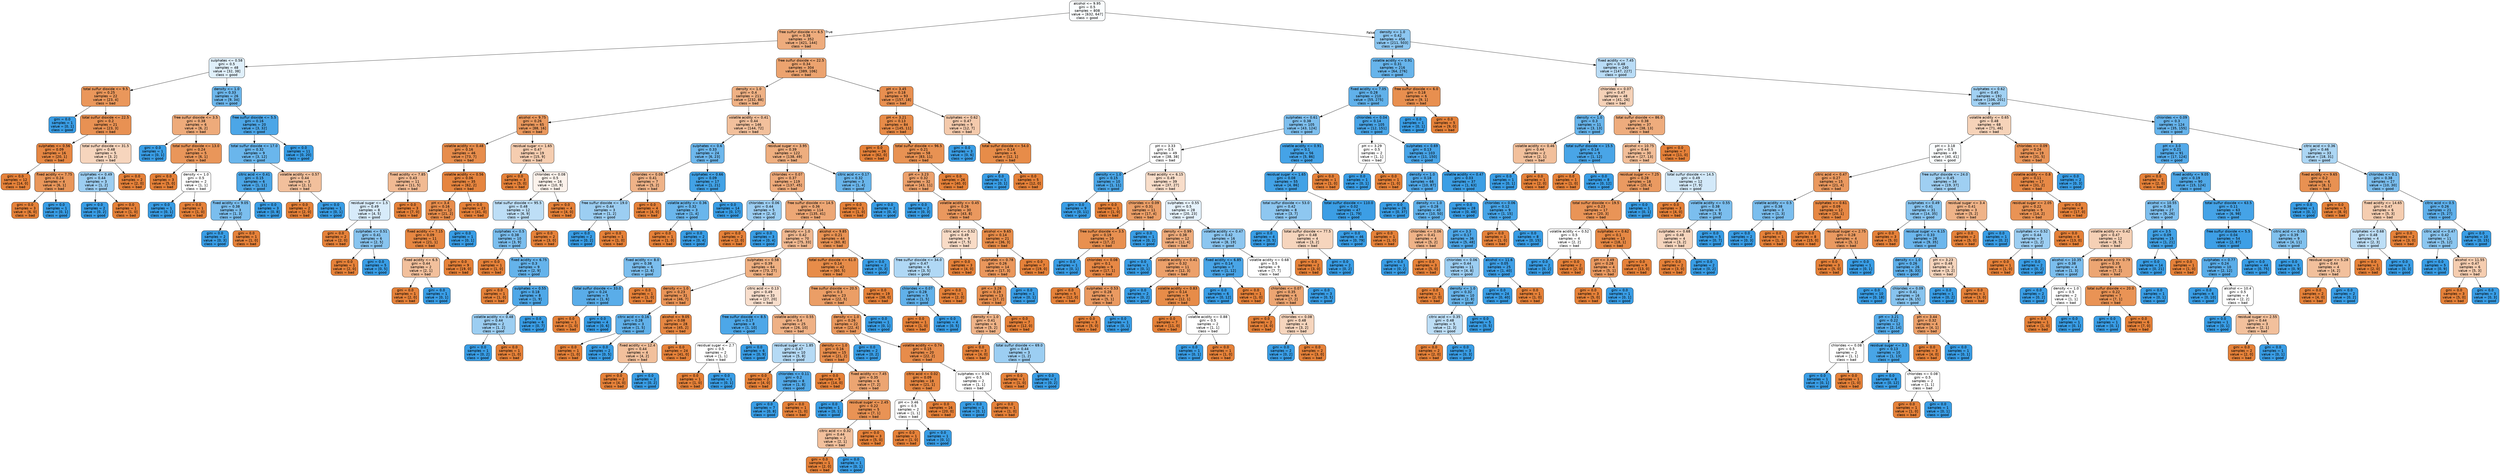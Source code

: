digraph Tree {
node [shape=box, style="filled, rounded", color="black", fontname=helvetica] ;
edge [fontname=helvetica] ;
0 [label="alcohol <= 9.95\ngini = 0.5\nsamples = 808\nvalue = [632, 647]\nclass = good", fillcolor="#fafdfe"] ;
1 [label="free sulfur dioxide <= 6.5\ngini = 0.38\nsamples = 352\nvalue = [421, 144]\nclass = bad", fillcolor="#eeac7d"] ;
0 -> 1 [labeldistance=2.5, labelangle=45, headlabel="True"] ;
2 [label="sulphates <= 0.58\ngini = 0.5\nsamples = 48\nvalue = [32, 38]\nclass = good", fillcolor="#e0f0fb"] ;
1 -> 2 ;
3 [label="total sulfur dioxide <= 9.5\ngini = 0.25\nsamples = 22\nvalue = [23, 4]\nclass = bad", fillcolor="#ea975b"] ;
2 -> 3 ;
4 [label="gini = 0.0\nsamples = 1\nvalue = [0, 1]\nclass = good", fillcolor="#399de5"] ;
3 -> 4 ;
5 [label="total sulfur dioxide <= 22.5\ngini = 0.2\nsamples = 21\nvalue = [23, 3]\nclass = bad", fillcolor="#e89153"] ;
3 -> 5 ;
6 [label="sulphates <= 0.56\ngini = 0.09\nsamples = 16\nvalue = [20, 1]\nclass = bad", fillcolor="#e68743"] ;
5 -> 6 ;
7 [label="gini = 0.0\nsamples = 12\nvalue = [14, 0]\nclass = bad", fillcolor="#e58139"] ;
6 -> 7 ;
8 [label="fixed acidity <= 7.75\ngini = 0.24\nsamples = 4\nvalue = [6, 1]\nclass = bad", fillcolor="#e9965a"] ;
6 -> 8 ;
9 [label="gini = 0.0\nsamples = 3\nvalue = [6, 0]\nclass = bad", fillcolor="#e58139"] ;
8 -> 9 ;
10 [label="gini = 0.0\nsamples = 1\nvalue = [0, 1]\nclass = good", fillcolor="#399de5"] ;
8 -> 10 ;
11 [label="total sulfur dioxide <= 31.5\ngini = 0.48\nsamples = 5\nvalue = [3, 2]\nclass = bad", fillcolor="#f6d5bd"] ;
5 -> 11 ;
12 [label="sulphates <= 0.49\ngini = 0.44\nsamples = 3\nvalue = [1, 2]\nclass = good", fillcolor="#9ccef2"] ;
11 -> 12 ;
13 [label="gini = 0.0\nsamples = 2\nvalue = [0, 2]\nclass = good", fillcolor="#399de5"] ;
12 -> 13 ;
14 [label="gini = 0.0\nsamples = 1\nvalue = [1, 0]\nclass = bad", fillcolor="#e58139"] ;
12 -> 14 ;
15 [label="gini = 0.0\nsamples = 2\nvalue = [2, 0]\nclass = bad", fillcolor="#e58139"] ;
11 -> 15 ;
16 [label="density <= 1.0\ngini = 0.33\nsamples = 26\nvalue = [9, 34]\nclass = good", fillcolor="#6db7ec"] ;
2 -> 16 ;
17 [label="free sulfur dioxide <= 3.5\ngini = 0.38\nsamples = 6\nvalue = [6, 2]\nclass = bad", fillcolor="#eeab7b"] ;
16 -> 17 ;
18 [label="gini = 0.0\nsamples = 1\nvalue = [0, 1]\nclass = good", fillcolor="#399de5"] ;
17 -> 18 ;
19 [label="total sulfur dioxide <= 13.0\ngini = 0.24\nsamples = 5\nvalue = [6, 1]\nclass = bad", fillcolor="#e9965a"] ;
17 -> 19 ;
20 [label="gini = 0.0\nsamples = 3\nvalue = [5, 0]\nclass = bad", fillcolor="#e58139"] ;
19 -> 20 ;
21 [label="density <= 1.0\ngini = 0.5\nsamples = 2\nvalue = [1, 1]\nclass = bad", fillcolor="#ffffff"] ;
19 -> 21 ;
22 [label="gini = 0.0\nsamples = 1\nvalue = [0, 1]\nclass = good", fillcolor="#399de5"] ;
21 -> 22 ;
23 [label="gini = 0.0\nsamples = 1\nvalue = [1, 0]\nclass = bad", fillcolor="#e58139"] ;
21 -> 23 ;
24 [label="free sulfur dioxide <= 5.5\ngini = 0.16\nsamples = 20\nvalue = [3, 32]\nclass = good", fillcolor="#4ca6e7"] ;
16 -> 24 ;
25 [label="total sulfur dioxide <= 17.0\ngini = 0.32\nsamples = 9\nvalue = [3, 12]\nclass = good", fillcolor="#6ab6ec"] ;
24 -> 25 ;
26 [label="citric acid <= 0.41\ngini = 0.15\nsamples = 6\nvalue = [1, 11]\nclass = good", fillcolor="#4ba6e7"] ;
25 -> 26 ;
27 [label="fixed acidity <= 9.05\ngini = 0.38\nsamples = 3\nvalue = [1, 3]\nclass = good", fillcolor="#7bbeee"] ;
26 -> 27 ;
28 [label="gini = 0.0\nsamples = 2\nvalue = [0, 3]\nclass = good", fillcolor="#399de5"] ;
27 -> 28 ;
29 [label="gini = 0.0\nsamples = 1\nvalue = [1, 0]\nclass = bad", fillcolor="#e58139"] ;
27 -> 29 ;
30 [label="gini = 0.0\nsamples = 3\nvalue = [0, 8]\nclass = good", fillcolor="#399de5"] ;
26 -> 30 ;
31 [label="volatile acidity <= 0.57\ngini = 0.44\nsamples = 3\nvalue = [2, 1]\nclass = bad", fillcolor="#f2c09c"] ;
25 -> 31 ;
32 [label="gini = 0.0\nsamples = 2\nvalue = [2, 0]\nclass = bad", fillcolor="#e58139"] ;
31 -> 32 ;
33 [label="gini = 0.0\nsamples = 1\nvalue = [0, 1]\nclass = good", fillcolor="#399de5"] ;
31 -> 33 ;
34 [label="gini = 0.0\nsamples = 11\nvalue = [0, 20]\nclass = good", fillcolor="#399de5"] ;
24 -> 34 ;
35 [label="free sulfur dioxide <= 22.5\ngini = 0.34\nsamples = 304\nvalue = [389, 106]\nclass = bad", fillcolor="#eca36f"] ;
1 -> 35 ;
36 [label="density <= 1.0\ngini = 0.4\nsamples = 211\nvalue = [232, 88]\nclass = bad", fillcolor="#efb184"] ;
35 -> 36 ;
37 [label="alcohol <= 9.75\ngini = 0.26\nsamples = 65\nvalue = [88, 16]\nclass = bad", fillcolor="#ea985d"] ;
36 -> 37 ;
38 [label="volatile acidity <= 0.48\ngini = 0.16\nsamples = 46\nvalue = [73, 7]\nclass = bad", fillcolor="#e78d4c"] ;
37 -> 38 ;
39 [label="fixed acidity <= 7.85\ngini = 0.43\nsamples = 11\nvalue = [11, 5]\nclass = bad", fillcolor="#f1ba93"] ;
38 -> 39 ;
40 [label="residual sugar <= 1.5\ngini = 0.49\nsamples = 8\nvalue = [4, 5]\nclass = good", fillcolor="#d7ebfa"] ;
39 -> 40 ;
41 [label="gini = 0.0\nsamples = 2\nvalue = [2, 0]\nclass = bad", fillcolor="#e58139"] ;
40 -> 41 ;
42 [label="sulphates <= 0.51\ngini = 0.41\nsamples = 6\nvalue = [2, 5]\nclass = good", fillcolor="#88c4ef"] ;
40 -> 42 ;
43 [label="gini = 0.0\nsamples = 1\nvalue = [2, 0]\nclass = bad", fillcolor="#e58139"] ;
42 -> 43 ;
44 [label="gini = 0.0\nsamples = 5\nvalue = [0, 5]\nclass = good", fillcolor="#399de5"] ;
42 -> 44 ;
45 [label="gini = 0.0\nsamples = 3\nvalue = [7, 0]\nclass = bad", fillcolor="#e58139"] ;
39 -> 45 ;
46 [label="volatile acidity <= 0.56\ngini = 0.06\nsamples = 35\nvalue = [62, 2]\nclass = bad", fillcolor="#e6853f"] ;
38 -> 46 ;
47 [label="pH <= 3.4\ngini = 0.16\nsamples = 12\nvalue = [21, 2]\nclass = bad", fillcolor="#e78d4c"] ;
46 -> 47 ;
48 [label="fixed acidity <= 7.15\ngini = 0.09\nsamples = 11\nvalue = [21, 1]\nclass = bad", fillcolor="#e68742"] ;
47 -> 48 ;
49 [label="fixed acidity <= 6.5\ngini = 0.44\nsamples = 2\nvalue = [2, 1]\nclass = bad", fillcolor="#f2c09c"] ;
48 -> 49 ;
50 [label="gini = 0.0\nsamples = 1\nvalue = [2, 0]\nclass = bad", fillcolor="#e58139"] ;
49 -> 50 ;
51 [label="gini = 0.0\nsamples = 1\nvalue = [0, 1]\nclass = good", fillcolor="#399de5"] ;
49 -> 51 ;
52 [label="gini = 0.0\nsamples = 9\nvalue = [19, 0]\nclass = bad", fillcolor="#e58139"] ;
48 -> 52 ;
53 [label="gini = 0.0\nsamples = 1\nvalue = [0, 1]\nclass = good", fillcolor="#399de5"] ;
47 -> 53 ;
54 [label="gini = 0.0\nsamples = 23\nvalue = [41, 0]\nclass = bad", fillcolor="#e58139"] ;
46 -> 54 ;
55 [label="residual sugar <= 1.65\ngini = 0.47\nsamples = 19\nvalue = [15, 9]\nclass = bad", fillcolor="#f5cdb0"] ;
37 -> 55 ;
56 [label="gini = 0.0\nsamples = 3\nvalue = [5, 0]\nclass = bad", fillcolor="#e58139"] ;
55 -> 56 ;
57 [label="chlorides <= 0.08\ngini = 0.5\nsamples = 16\nvalue = [10, 9]\nclass = bad", fillcolor="#fcf2eb"] ;
55 -> 57 ;
58 [label="total sulfur dioxide <= 95.5\ngini = 0.48\nsamples = 12\nvalue = [6, 9]\nclass = good", fillcolor="#bddef6"] ;
57 -> 58 ;
59 [label="sulphates <= 0.5\ngini = 0.38\nsamples = 10\nvalue = [3, 9]\nclass = good", fillcolor="#7bbeee"] ;
58 -> 59 ;
60 [label="gini = 0.0\nsamples = 1\nvalue = [1, 0]\nclass = bad", fillcolor="#e58139"] ;
59 -> 60 ;
61 [label="fixed acidity <= 6.75\ngini = 0.3\nsamples = 9\nvalue = [2, 9]\nclass = good", fillcolor="#65b3eb"] ;
59 -> 61 ;
62 [label="gini = 0.0\nsamples = 1\nvalue = [1, 0]\nclass = bad", fillcolor="#e58139"] ;
61 -> 62 ;
63 [label="sulphates <= 0.55\ngini = 0.18\nsamples = 8\nvalue = [1, 9]\nclass = good", fillcolor="#4fa8e8"] ;
61 -> 63 ;
64 [label="volatile acidity <= 0.48\ngini = 0.44\nsamples = 2\nvalue = [1, 2]\nclass = good", fillcolor="#9ccef2"] ;
63 -> 64 ;
65 [label="gini = 0.0\nsamples = 1\nvalue = [0, 2]\nclass = good", fillcolor="#399de5"] ;
64 -> 65 ;
66 [label="gini = 0.0\nsamples = 1\nvalue = [1, 0]\nclass = bad", fillcolor="#e58139"] ;
64 -> 66 ;
67 [label="gini = 0.0\nsamples = 6\nvalue = [0, 7]\nclass = good", fillcolor="#399de5"] ;
63 -> 67 ;
68 [label="gini = 0.0\nsamples = 2\nvalue = [3, 0]\nclass = bad", fillcolor="#e58139"] ;
58 -> 68 ;
69 [label="gini = 0.0\nsamples = 4\nvalue = [4, 0]\nclass = bad", fillcolor="#e58139"] ;
57 -> 69 ;
70 [label="volatile acidity <= 0.41\ngini = 0.44\nsamples = 146\nvalue = [144, 72]\nclass = bad", fillcolor="#f2c09c"] ;
36 -> 70 ;
71 [label="sulphates <= 0.6\ngini = 0.33\nsamples = 24\nvalue = [6, 23]\nclass = good", fillcolor="#6db7ec"] ;
70 -> 71 ;
72 [label="chlorides <= 0.08\ngini = 0.41\nsamples = 7\nvalue = [5, 2]\nclass = bad", fillcolor="#efb388"] ;
71 -> 72 ;
73 [label="free sulfur dioxide <= 19.0\ngini = 0.44\nsamples = 3\nvalue = [1, 2]\nclass = good", fillcolor="#9ccef2"] ;
72 -> 73 ;
74 [label="gini = 0.0\nsamples = 2\nvalue = [0, 2]\nclass = good", fillcolor="#399de5"] ;
73 -> 74 ;
75 [label="gini = 0.0\nsamples = 1\nvalue = [1, 0]\nclass = bad", fillcolor="#e58139"] ;
73 -> 75 ;
76 [label="gini = 0.0\nsamples = 4\nvalue = [4, 0]\nclass = bad", fillcolor="#e58139"] ;
72 -> 76 ;
77 [label="sulphates <= 0.66\ngini = 0.09\nsamples = 17\nvalue = [1, 21]\nclass = good", fillcolor="#42a2e6"] ;
71 -> 77 ;
78 [label="volatile acidity <= 0.36\ngini = 0.32\nsamples = 3\nvalue = [1, 4]\nclass = good", fillcolor="#6ab6ec"] ;
77 -> 78 ;
79 [label="gini = 0.0\nsamples = 1\nvalue = [1, 0]\nclass = bad", fillcolor="#e58139"] ;
78 -> 79 ;
80 [label="gini = 0.0\nsamples = 2\nvalue = [0, 4]\nclass = good", fillcolor="#399de5"] ;
78 -> 80 ;
81 [label="gini = 0.0\nsamples = 14\nvalue = [0, 17]\nclass = good", fillcolor="#399de5"] ;
77 -> 81 ;
82 [label="residual sugar <= 3.95\ngini = 0.39\nsamples = 122\nvalue = [138, 49]\nclass = bad", fillcolor="#eeae7f"] ;
70 -> 82 ;
83 [label="chlorides <= 0.07\ngini = 0.37\nsamples = 119\nvalue = [137, 45]\nclass = bad", fillcolor="#eeaa7a"] ;
82 -> 83 ;
84 [label="chlorides <= 0.06\ngini = 0.44\nsamples = 5\nvalue = [2, 4]\nclass = good", fillcolor="#9ccef2"] ;
83 -> 84 ;
85 [label="gini = 0.0\nsamples = 2\nvalue = [2, 0]\nclass = bad", fillcolor="#e58139"] ;
84 -> 85 ;
86 [label="gini = 0.0\nsamples = 3\nvalue = [0, 4]\nclass = good", fillcolor="#399de5"] ;
84 -> 86 ;
87 [label="free sulfur dioxide <= 14.5\ngini = 0.36\nsamples = 114\nvalue = [135, 41]\nclass = bad", fillcolor="#eda775"] ;
83 -> 87 ;
88 [label="density <= 1.0\ngini = 0.42\nsamples = 70\nvalue = [75, 33]\nclass = bad", fillcolor="#f0b890"] ;
87 -> 88 ;
89 [label="fixed acidity <= 8.0\ngini = 0.38\nsamples = 6\nvalue = [2, 6]\nclass = good", fillcolor="#7bbeee"] ;
88 -> 89 ;
90 [label="total sulfur dioxide <= 33.0\ngini = 0.24\nsamples = 5\nvalue = [1, 6]\nclass = good", fillcolor="#5aade9"] ;
89 -> 90 ;
91 [label="gini = 0.0\nsamples = 1\nvalue = [1, 0]\nclass = bad", fillcolor="#e58139"] ;
90 -> 91 ;
92 [label="gini = 0.0\nsamples = 4\nvalue = [0, 6]\nclass = good", fillcolor="#399de5"] ;
90 -> 92 ;
93 [label="gini = 0.0\nsamples = 1\nvalue = [1, 0]\nclass = bad", fillcolor="#e58139"] ;
89 -> 93 ;
94 [label="sulphates <= 0.58\ngini = 0.39\nsamples = 64\nvalue = [73, 27]\nclass = bad", fillcolor="#efb082"] ;
88 -> 94 ;
95 [label="density <= 1.0\ngini = 0.23\nsamples = 31\nvalue = [46, 7]\nclass = bad", fillcolor="#e99457"] ;
94 -> 95 ;
96 [label="citric acid <= 0.16\ngini = 0.28\nsamples = 3\nvalue = [1, 5]\nclass = good", fillcolor="#61b1ea"] ;
95 -> 96 ;
97 [label="gini = 0.0\nsamples = 1\nvalue = [1, 0]\nclass = bad", fillcolor="#e58139"] ;
96 -> 97 ;
98 [label="gini = 0.0\nsamples = 2\nvalue = [0, 5]\nclass = good", fillcolor="#399de5"] ;
96 -> 98 ;
99 [label="alcohol <= 9.05\ngini = 0.08\nsamples = 28\nvalue = [45, 2]\nclass = bad", fillcolor="#e68742"] ;
95 -> 99 ;
100 [label="fixed acidity <= 12.4\ngini = 0.44\nsamples = 4\nvalue = [4, 2]\nclass = bad", fillcolor="#f2c09c"] ;
99 -> 100 ;
101 [label="gini = 0.0\nsamples = 2\nvalue = [4, 0]\nclass = bad", fillcolor="#e58139"] ;
100 -> 101 ;
102 [label="gini = 0.0\nsamples = 2\nvalue = [0, 2]\nclass = good", fillcolor="#399de5"] ;
100 -> 102 ;
103 [label="gini = 0.0\nsamples = 24\nvalue = [41, 0]\nclass = bad", fillcolor="#e58139"] ;
99 -> 103 ;
104 [label="citric acid <= 0.13\ngini = 0.49\nsamples = 33\nvalue = [27, 20]\nclass = bad", fillcolor="#f8decc"] ;
94 -> 104 ;
105 [label="free sulfur dioxide <= 8.5\ngini = 0.17\nsamples = 8\nvalue = [1, 10]\nclass = good", fillcolor="#4da7e8"] ;
104 -> 105 ;
106 [label="residual sugar <= 2.7\ngini = 0.5\nsamples = 2\nvalue = [1, 1]\nclass = bad", fillcolor="#ffffff"] ;
105 -> 106 ;
107 [label="gini = 0.0\nsamples = 1\nvalue = [1, 0]\nclass = bad", fillcolor="#e58139"] ;
106 -> 107 ;
108 [label="gini = 0.0\nsamples = 1\nvalue = [0, 1]\nclass = good", fillcolor="#399de5"] ;
106 -> 108 ;
109 [label="gini = 0.0\nsamples = 6\nvalue = [0, 9]\nclass = good", fillcolor="#399de5"] ;
105 -> 109 ;
110 [label="volatile acidity <= 0.55\ngini = 0.4\nsamples = 25\nvalue = [26, 10]\nclass = bad", fillcolor="#efb185"] ;
104 -> 110 ;
111 [label="residual sugar <= 1.85\ngini = 0.47\nsamples = 10\nvalue = [5, 8]\nclass = good", fillcolor="#b5daf5"] ;
110 -> 111 ;
112 [label="gini = 0.0\nsamples = 2\nvalue = [4, 0]\nclass = bad", fillcolor="#e58139"] ;
111 -> 112 ;
113 [label="chlorides <= 0.11\ngini = 0.2\nsamples = 8\nvalue = [1, 8]\nclass = good", fillcolor="#52a9e8"] ;
111 -> 113 ;
114 [label="gini = 0.0\nsamples = 7\nvalue = [0, 8]\nclass = good", fillcolor="#399de5"] ;
113 -> 114 ;
115 [label="gini = 0.0\nsamples = 1\nvalue = [1, 0]\nclass = bad", fillcolor="#e58139"] ;
113 -> 115 ;
116 [label="density <= 1.0\ngini = 0.16\nsamples = 15\nvalue = [21, 2]\nclass = bad", fillcolor="#e78d4c"] ;
110 -> 116 ;
117 [label="gini = 0.0\nsamples = 9\nvalue = [14, 0]\nclass = bad", fillcolor="#e58139"] ;
116 -> 117 ;
118 [label="fixed acidity <= 7.45\ngini = 0.35\nsamples = 6\nvalue = [7, 2]\nclass = bad", fillcolor="#eca572"] ;
116 -> 118 ;
119 [label="gini = 0.0\nsamples = 1\nvalue = [0, 1]\nclass = good", fillcolor="#399de5"] ;
118 -> 119 ;
120 [label="residual sugar <= 2.45\ngini = 0.22\nsamples = 5\nvalue = [7, 1]\nclass = bad", fillcolor="#e99355"] ;
118 -> 120 ;
121 [label="citric acid <= 0.32\ngini = 0.44\nsamples = 2\nvalue = [2, 1]\nclass = bad", fillcolor="#f2c09c"] ;
120 -> 121 ;
122 [label="gini = 0.0\nsamples = 1\nvalue = [2, 0]\nclass = bad", fillcolor="#e58139"] ;
121 -> 122 ;
123 [label="gini = 0.0\nsamples = 1\nvalue = [0, 1]\nclass = good", fillcolor="#399de5"] ;
121 -> 123 ;
124 [label="gini = 0.0\nsamples = 3\nvalue = [5, 0]\nclass = bad", fillcolor="#e58139"] ;
120 -> 124 ;
125 [label="alcohol <= 9.85\ngini = 0.21\nsamples = 44\nvalue = [60, 8]\nclass = bad", fillcolor="#e89253"] ;
87 -> 125 ;
126 [label="total sulfur dioxide <= 61.0\ngini = 0.14\nsamples = 42\nvalue = [60, 5]\nclass = bad", fillcolor="#e78c49"] ;
125 -> 126 ;
127 [label="free sulfur dioxide <= 20.5\ngini = 0.3\nsamples = 23\nvalue = [22, 5]\nclass = bad", fillcolor="#eb9e66"] ;
126 -> 127 ;
128 [label="density <= 1.0\ngini = 0.26\nsamples = 22\nvalue = [22, 4]\nclass = bad", fillcolor="#ea985d"] ;
127 -> 128 ;
129 [label="gini = 0.0\nsamples = 2\nvalue = [0, 2]\nclass = good", fillcolor="#399de5"] ;
128 -> 129 ;
130 [label="volatile acidity <= 0.74\ngini = 0.15\nsamples = 20\nvalue = [22, 2]\nclass = bad", fillcolor="#e78c4b"] ;
128 -> 130 ;
131 [label="citric acid <= 0.02\ngini = 0.09\nsamples = 18\nvalue = [21, 1]\nclass = bad", fillcolor="#e68742"] ;
130 -> 131 ;
132 [label="pH <= 3.46\ngini = 0.5\nsamples = 2\nvalue = [1, 1]\nclass = bad", fillcolor="#ffffff"] ;
131 -> 132 ;
133 [label="gini = 0.0\nsamples = 1\nvalue = [1, 0]\nclass = bad", fillcolor="#e58139"] ;
132 -> 133 ;
134 [label="gini = 0.0\nsamples = 1\nvalue = [0, 1]\nclass = good", fillcolor="#399de5"] ;
132 -> 134 ;
135 [label="gini = 0.0\nsamples = 16\nvalue = [20, 0]\nclass = bad", fillcolor="#e58139"] ;
131 -> 135 ;
136 [label="sulphates <= 0.56\ngini = 0.5\nsamples = 2\nvalue = [1, 1]\nclass = bad", fillcolor="#ffffff"] ;
130 -> 136 ;
137 [label="gini = 0.0\nsamples = 1\nvalue = [0, 1]\nclass = good", fillcolor="#399de5"] ;
136 -> 137 ;
138 [label="gini = 0.0\nsamples = 1\nvalue = [1, 0]\nclass = bad", fillcolor="#e58139"] ;
136 -> 138 ;
139 [label="gini = 0.0\nsamples = 1\nvalue = [0, 1]\nclass = good", fillcolor="#399de5"] ;
127 -> 139 ;
140 [label="gini = 0.0\nsamples = 19\nvalue = [38, 0]\nclass = bad", fillcolor="#e58139"] ;
126 -> 140 ;
141 [label="gini = 0.0\nsamples = 2\nvalue = [0, 3]\nclass = good", fillcolor="#399de5"] ;
125 -> 141 ;
142 [label="citric acid <= 0.17\ngini = 0.32\nsamples = 3\nvalue = [1, 4]\nclass = good", fillcolor="#6ab6ec"] ;
82 -> 142 ;
143 [label="gini = 0.0\nsamples = 1\nvalue = [1, 0]\nclass = bad", fillcolor="#e58139"] ;
142 -> 143 ;
144 [label="gini = 0.0\nsamples = 2\nvalue = [0, 4]\nclass = good", fillcolor="#399de5"] ;
142 -> 144 ;
145 [label="pH <= 3.45\ngini = 0.18\nsamples = 93\nvalue = [157, 18]\nclass = bad", fillcolor="#e88f50"] ;
35 -> 145 ;
146 [label="pH <= 3.21\ngini = 0.13\nsamples = 84\nvalue = [145, 11]\nclass = bad", fillcolor="#e78b48"] ;
145 -> 146 ;
147 [label="gini = 0.0\nsamples = 26\nvalue = [62, 0]\nclass = bad", fillcolor="#e58139"] ;
146 -> 147 ;
148 [label="total sulfur dioxide <= 96.5\ngini = 0.21\nsamples = 58\nvalue = [83, 11]\nclass = bad", fillcolor="#e89253"] ;
146 -> 148 ;
149 [label="pH <= 3.23\ngini = 0.32\nsamples = 32\nvalue = [43, 11]\nclass = bad", fillcolor="#eca16c"] ;
148 -> 149 ;
150 [label="gini = 0.0\nsamples = 2\nvalue = [0, 3]\nclass = good", fillcolor="#399de5"] ;
149 -> 150 ;
151 [label="volatile acidity <= 0.45\ngini = 0.26\nsamples = 30\nvalue = [43, 8]\nclass = bad", fillcolor="#ea985e"] ;
149 -> 151 ;
152 [label="citric acid <= 0.52\ngini = 0.49\nsamples = 9\nvalue = [7, 5]\nclass = bad", fillcolor="#f8dbc6"] ;
151 -> 152 ;
153 [label="free sulfur dioxide <= 34.0\ngini = 0.47\nsamples = 6\nvalue = [3, 5]\nclass = good", fillcolor="#b0d8f5"] ;
152 -> 153 ;
154 [label="chlorides <= 0.07\ngini = 0.28\nsamples = 5\nvalue = [1, 5]\nclass = good", fillcolor="#61b1ea"] ;
153 -> 154 ;
155 [label="gini = 0.0\nsamples = 1\nvalue = [1, 0]\nclass = bad", fillcolor="#e58139"] ;
154 -> 155 ;
156 [label="gini = 0.0\nsamples = 4\nvalue = [0, 5]\nclass = good", fillcolor="#399de5"] ;
154 -> 156 ;
157 [label="gini = 0.0\nsamples = 1\nvalue = [2, 0]\nclass = bad", fillcolor="#e58139"] ;
153 -> 157 ;
158 [label="gini = 0.0\nsamples = 3\nvalue = [4, 0]\nclass = bad", fillcolor="#e58139"] ;
152 -> 158 ;
159 [label="alcohol <= 9.65\ngini = 0.14\nsamples = 21\nvalue = [36, 3]\nclass = bad", fillcolor="#e78c49"] ;
151 -> 159 ;
160 [label="sulphates <= 0.78\ngini = 0.26\nsamples = 14\nvalue = [17, 3]\nclass = bad", fillcolor="#ea975c"] ;
159 -> 160 ;
161 [label="pH <= 3.28\ngini = 0.19\nsamples = 13\nvalue = [17, 2]\nclass = bad", fillcolor="#e89050"] ;
160 -> 161 ;
162 [label="density <= 1.0\ngini = 0.41\nsamples = 6\nvalue = [5, 2]\nclass = bad", fillcolor="#efb388"] ;
161 -> 162 ;
163 [label="gini = 0.0\nsamples = 3\nvalue = [4, 0]\nclass = bad", fillcolor="#e58139"] ;
162 -> 163 ;
164 [label="total sulfur dioxide <= 69.0\ngini = 0.44\nsamples = 3\nvalue = [1, 2]\nclass = good", fillcolor="#9ccef2"] ;
162 -> 164 ;
165 [label="gini = 0.0\nsamples = 1\nvalue = [1, 0]\nclass = bad", fillcolor="#e58139"] ;
164 -> 165 ;
166 [label="gini = 0.0\nsamples = 2\nvalue = [0, 2]\nclass = good", fillcolor="#399de5"] ;
164 -> 166 ;
167 [label="gini = 0.0\nsamples = 7\nvalue = [12, 0]\nclass = bad", fillcolor="#e58139"] ;
161 -> 167 ;
168 [label="gini = 0.0\nsamples = 1\nvalue = [0, 1]\nclass = good", fillcolor="#399de5"] ;
160 -> 168 ;
169 [label="gini = 0.0\nsamples = 7\nvalue = [19, 0]\nclass = bad", fillcolor="#e58139"] ;
159 -> 169 ;
170 [label="gini = 0.0\nsamples = 26\nvalue = [40, 0]\nclass = bad", fillcolor="#e58139"] ;
148 -> 170 ;
171 [label="sulphates <= 0.62\ngini = 0.47\nsamples = 9\nvalue = [12, 7]\nclass = bad", fillcolor="#f4caac"] ;
145 -> 171 ;
172 [label="gini = 0.0\nsamples = 3\nvalue = [0, 6]\nclass = good", fillcolor="#399de5"] ;
171 -> 172 ;
173 [label="total sulfur dioxide <= 54.0\ngini = 0.14\nsamples = 6\nvalue = [12, 1]\nclass = bad", fillcolor="#e78c49"] ;
171 -> 173 ;
174 [label="gini = 0.0\nsamples = 1\nvalue = [0, 1]\nclass = good", fillcolor="#399de5"] ;
173 -> 174 ;
175 [label="gini = 0.0\nsamples = 5\nvalue = [12, 0]\nclass = bad", fillcolor="#e58139"] ;
173 -> 175 ;
176 [label="density <= 1.0\ngini = 0.42\nsamples = 456\nvalue = [211, 503]\nclass = good", fillcolor="#8cc6f0"] ;
0 -> 176 [labeldistance=2.5, labelangle=-45, headlabel="False"] ;
177 [label="volatile acidity <= 0.91\ngini = 0.31\nsamples = 216\nvalue = [64, 276]\nclass = good", fillcolor="#67b4eb"] ;
176 -> 177 ;
178 [label="fixed acidity <= 7.05\ngini = 0.28\nsamples = 210\nvalue = [55, 275]\nclass = good", fillcolor="#61b1ea"] ;
177 -> 178 ;
179 [label="sulphates <= 0.61\ngini = 0.38\nsamples = 105\nvalue = [43, 124]\nclass = good", fillcolor="#7ebfee"] ;
178 -> 179 ;
180 [label="pH <= 3.33\ngini = 0.5\nsamples = 49\nvalue = [38, 38]\nclass = bad", fillcolor="#ffffff"] ;
179 -> 180 ;
181 [label="density <= 1.0\ngini = 0.15\nsamples = 10\nvalue = [1, 11]\nclass = good", fillcolor="#4ba6e7"] ;
180 -> 181 ;
182 [label="gini = 0.0\nsamples = 9\nvalue = [0, 11]\nclass = good", fillcolor="#399de5"] ;
181 -> 182 ;
183 [label="gini = 0.0\nsamples = 1\nvalue = [1, 0]\nclass = bad", fillcolor="#e58139"] ;
181 -> 183 ;
184 [label="fixed acidity <= 6.15\ngini = 0.49\nsamples = 39\nvalue = [37, 27]\nclass = bad", fillcolor="#f8ddc9"] ;
180 -> 184 ;
185 [label="chlorides <= 0.09\ngini = 0.31\nsamples = 11\nvalue = [17, 4]\nclass = bad", fillcolor="#eb9f68"] ;
184 -> 185 ;
186 [label="free sulfur dioxide <= 3.5\ngini = 0.19\nsamples = 10\nvalue = [17, 2]\nclass = bad", fillcolor="#e89050"] ;
185 -> 186 ;
187 [label="gini = 0.0\nsamples = 1\nvalue = [0, 1]\nclass = good", fillcolor="#399de5"] ;
186 -> 187 ;
188 [label="chlorides <= 0.08\ngini = 0.1\nsamples = 9\nvalue = [17, 1]\nclass = bad", fillcolor="#e78845"] ;
186 -> 188 ;
189 [label="gini = 0.0\nsamples = 5\nvalue = [12, 0]\nclass = bad", fillcolor="#e58139"] ;
188 -> 189 ;
190 [label="sulphates <= 0.53\ngini = 0.28\nsamples = 4\nvalue = [5, 1]\nclass = bad", fillcolor="#ea9a61"] ;
188 -> 190 ;
191 [label="gini = 0.0\nsamples = 3\nvalue = [5, 0]\nclass = bad", fillcolor="#e58139"] ;
190 -> 191 ;
192 [label="gini = 0.0\nsamples = 1\nvalue = [0, 1]\nclass = good", fillcolor="#399de5"] ;
190 -> 192 ;
193 [label="gini = 0.0\nsamples = 1\nvalue = [0, 2]\nclass = good", fillcolor="#399de5"] ;
185 -> 193 ;
194 [label="sulphates <= 0.55\ngini = 0.5\nsamples = 28\nvalue = [20, 23]\nclass = good", fillcolor="#e5f2fc"] ;
184 -> 194 ;
195 [label="density <= 0.99\ngini = 0.38\nsamples = 12\nvalue = [12, 4]\nclass = bad", fillcolor="#eeab7b"] ;
194 -> 195 ;
196 [label="gini = 0.0\nsamples = 1\nvalue = [0, 1]\nclass = good", fillcolor="#399de5"] ;
195 -> 196 ;
197 [label="volatile acidity <= 0.41\ngini = 0.32\nsamples = 11\nvalue = [12, 3]\nclass = bad", fillcolor="#eca06a"] ;
195 -> 197 ;
198 [label="gini = 0.0\nsamples = 2\nvalue = [0, 2]\nclass = good", fillcolor="#399de5"] ;
197 -> 198 ;
199 [label="volatile acidity <= 0.83\ngini = 0.14\nsamples = 9\nvalue = [12, 1]\nclass = bad", fillcolor="#e78c49"] ;
197 -> 199 ;
200 [label="gini = 0.0\nsamples = 7\nvalue = [11, 0]\nclass = bad", fillcolor="#e58139"] ;
199 -> 200 ;
201 [label="volatile acidity <= 0.88\ngini = 0.5\nsamples = 2\nvalue = [1, 1]\nclass = bad", fillcolor="#ffffff"] ;
199 -> 201 ;
202 [label="gini = 0.0\nsamples = 1\nvalue = [0, 1]\nclass = good", fillcolor="#399de5"] ;
201 -> 202 ;
203 [label="gini = 0.0\nsamples = 1\nvalue = [1, 0]\nclass = bad", fillcolor="#e58139"] ;
201 -> 203 ;
204 [label="volatile acidity <= 0.47\ngini = 0.42\nsamples = 16\nvalue = [8, 19]\nclass = good", fillcolor="#8cc6f0"] ;
194 -> 204 ;
205 [label="fixed acidity <= 6.85\ngini = 0.14\nsamples = 7\nvalue = [1, 12]\nclass = good", fillcolor="#49a5e7"] ;
204 -> 205 ;
206 [label="gini = 0.0\nsamples = 6\nvalue = [0, 12]\nclass = good", fillcolor="#399de5"] ;
205 -> 206 ;
207 [label="gini = 0.0\nsamples = 1\nvalue = [1, 0]\nclass = bad", fillcolor="#e58139"] ;
205 -> 207 ;
208 [label="volatile acidity <= 0.68\ngini = 0.5\nsamples = 9\nvalue = [7, 7]\nclass = bad", fillcolor="#ffffff"] ;
204 -> 208 ;
209 [label="chlorides <= 0.07\ngini = 0.35\nsamples = 6\nvalue = [7, 2]\nclass = bad", fillcolor="#eca572"] ;
208 -> 209 ;
210 [label="gini = 0.0\nsamples = 2\nvalue = [4, 0]\nclass = bad", fillcolor="#e58139"] ;
209 -> 210 ;
211 [label="chlorides <= 0.08\ngini = 0.48\nsamples = 4\nvalue = [3, 2]\nclass = bad", fillcolor="#f6d5bd"] ;
209 -> 211 ;
212 [label="gini = 0.0\nsamples = 2\nvalue = [0, 2]\nclass = good", fillcolor="#399de5"] ;
211 -> 212 ;
213 [label="gini = 0.0\nsamples = 2\nvalue = [3, 0]\nclass = bad", fillcolor="#e58139"] ;
211 -> 213 ;
214 [label="gini = 0.0\nsamples = 3\nvalue = [0, 5]\nclass = good", fillcolor="#399de5"] ;
208 -> 214 ;
215 [label="volatile acidity <= 0.91\ngini = 0.1\nsamples = 56\nvalue = [5, 86]\nclass = good", fillcolor="#45a3e7"] ;
179 -> 215 ;
216 [label="residual sugar <= 1.65\ngini = 0.08\nsamples = 55\nvalue = [4, 86]\nclass = good", fillcolor="#42a2e6"] ;
215 -> 216 ;
217 [label="total sulfur dioxide <= 53.0\ngini = 0.42\nsamples = 8\nvalue = [3, 7]\nclass = good", fillcolor="#8ec7f0"] ;
216 -> 217 ;
218 [label="gini = 0.0\nsamples = 4\nvalue = [0, 5]\nclass = good", fillcolor="#399de5"] ;
217 -> 218 ;
219 [label="total sulfur dioxide <= 77.5\ngini = 0.48\nsamples = 4\nvalue = [3, 2]\nclass = bad", fillcolor="#f6d5bd"] ;
217 -> 219 ;
220 [label="gini = 0.0\nsamples = 2\nvalue = [3, 0]\nclass = bad", fillcolor="#e58139"] ;
219 -> 220 ;
221 [label="gini = 0.0\nsamples = 2\nvalue = [0, 2]\nclass = good", fillcolor="#399de5"] ;
219 -> 221 ;
222 [label="total sulfur dioxide <= 110.0\ngini = 0.02\nsamples = 47\nvalue = [1, 79]\nclass = good", fillcolor="#3c9ee5"] ;
216 -> 222 ;
223 [label="gini = 0.0\nsamples = 46\nvalue = [0, 79]\nclass = good", fillcolor="#399de5"] ;
222 -> 223 ;
224 [label="gini = 0.0\nsamples = 1\nvalue = [1, 0]\nclass = bad", fillcolor="#e58139"] ;
222 -> 224 ;
225 [label="gini = 0.0\nsamples = 1\nvalue = [1, 0]\nclass = bad", fillcolor="#e58139"] ;
215 -> 225 ;
226 [label="chlorides <= 0.04\ngini = 0.14\nsamples = 105\nvalue = [12, 151]\nclass = good", fillcolor="#49a5e7"] ;
178 -> 226 ;
227 [label="pH <= 3.29\ngini = 0.5\nsamples = 2\nvalue = [1, 1]\nclass = bad", fillcolor="#ffffff"] ;
226 -> 227 ;
228 [label="gini = 0.0\nsamples = 1\nvalue = [0, 1]\nclass = good", fillcolor="#399de5"] ;
227 -> 228 ;
229 [label="gini = 0.0\nsamples = 1\nvalue = [1, 0]\nclass = bad", fillcolor="#e58139"] ;
227 -> 229 ;
230 [label="sulphates <= 0.69\ngini = 0.13\nsamples = 103\nvalue = [11, 150]\nclass = good", fillcolor="#48a4e7"] ;
226 -> 230 ;
231 [label="density <= 1.0\ngini = 0.18\nsamples = 66\nvalue = [10, 87]\nclass = good", fillcolor="#50a8e8"] ;
230 -> 231 ;
232 [label="gini = 0.0\nsamples = 26\nvalue = [0, 37]\nclass = good", fillcolor="#399de5"] ;
231 -> 232 ;
233 [label="density <= 1.0\ngini = 0.28\nsamples = 40\nvalue = [10, 50]\nclass = good", fillcolor="#61b1ea"] ;
231 -> 233 ;
234 [label="chlorides <= 0.06\ngini = 0.41\nsamples = 4\nvalue = [5, 2]\nclass = bad", fillcolor="#efb388"] ;
233 -> 234 ;
235 [label="gini = 0.0\nsamples = 1\nvalue = [0, 2]\nclass = good", fillcolor="#399de5"] ;
234 -> 235 ;
236 [label="gini = 0.0\nsamples = 3\nvalue = [5, 0]\nclass = bad", fillcolor="#e58139"] ;
234 -> 236 ;
237 [label="pH <= 3.3\ngini = 0.17\nsamples = 36\nvalue = [5, 48]\nclass = good", fillcolor="#4ea7e8"] ;
233 -> 237 ;
238 [label="chlorides <= 0.06\ngini = 0.44\nsamples = 11\nvalue = [4, 8]\nclass = good", fillcolor="#9ccef2"] ;
237 -> 238 ;
239 [label="gini = 0.0\nsamples = 1\nvalue = [2, 0]\nclass = bad", fillcolor="#e58139"] ;
238 -> 239 ;
240 [label="density <= 1.0\ngini = 0.32\nsamples = 10\nvalue = [2, 8]\nclass = good", fillcolor="#6ab6ec"] ;
238 -> 240 ;
241 [label="citric acid <= 0.35\ngini = 0.48\nsamples = 5\nvalue = [2, 3]\nclass = good", fillcolor="#bddef6"] ;
240 -> 241 ;
242 [label="gini = 0.0\nsamples = 2\nvalue = [2, 0]\nclass = bad", fillcolor="#e58139"] ;
241 -> 242 ;
243 [label="gini = 0.0\nsamples = 3\nvalue = [0, 3]\nclass = good", fillcolor="#399de5"] ;
241 -> 243 ;
244 [label="gini = 0.0\nsamples = 5\nvalue = [0, 5]\nclass = good", fillcolor="#399de5"] ;
240 -> 244 ;
245 [label="alcohol <= 11.6\ngini = 0.05\nsamples = 25\nvalue = [1, 40]\nclass = good", fillcolor="#3e9fe6"] ;
237 -> 245 ;
246 [label="gini = 0.0\nsamples = 24\nvalue = [0, 40]\nclass = good", fillcolor="#399de5"] ;
245 -> 246 ;
247 [label="gini = 0.0\nsamples = 1\nvalue = [1, 0]\nclass = bad", fillcolor="#e58139"] ;
245 -> 247 ;
248 [label="volatile acidity <= 0.47\ngini = 0.03\nsamples = 37\nvalue = [1, 63]\nclass = good", fillcolor="#3c9fe5"] ;
230 -> 248 ;
249 [label="gini = 0.0\nsamples = 28\nvalue = [0, 48]\nclass = good", fillcolor="#399de5"] ;
248 -> 249 ;
250 [label="chlorides <= 0.06\ngini = 0.12\nsamples = 9\nvalue = [1, 15]\nclass = good", fillcolor="#46a4e7"] ;
248 -> 250 ;
251 [label="gini = 0.0\nsamples = 1\nvalue = [1, 0]\nclass = bad", fillcolor="#e58139"] ;
250 -> 251 ;
252 [label="gini = 0.0\nsamples = 8\nvalue = [0, 15]\nclass = good", fillcolor="#399de5"] ;
250 -> 252 ;
253 [label="free sulfur dioxide <= 6.0\ngini = 0.18\nsamples = 6\nvalue = [9, 1]\nclass = bad", fillcolor="#e88f4f"] ;
177 -> 253 ;
254 [label="gini = 0.0\nsamples = 1\nvalue = [0, 1]\nclass = good", fillcolor="#399de5"] ;
253 -> 254 ;
255 [label="gini = 0.0\nsamples = 5\nvalue = [9, 0]\nclass = bad", fillcolor="#e58139"] ;
253 -> 255 ;
256 [label="fixed acidity <= 7.45\ngini = 0.48\nsamples = 240\nvalue = [147, 227]\nclass = good", fillcolor="#b9dcf6"] ;
176 -> 256 ;
257 [label="chlorides <= 0.07\ngini = 0.47\nsamples = 48\nvalue = [41, 26]\nclass = bad", fillcolor="#f5d1b7"] ;
256 -> 257 ;
258 [label="density <= 1.0\ngini = 0.3\nsamples = 11\nvalue = [3, 13]\nclass = good", fillcolor="#67b4eb"] ;
257 -> 258 ;
259 [label="volatile acidity <= 0.46\ngini = 0.44\nsamples = 2\nvalue = [2, 1]\nclass = bad", fillcolor="#f2c09c"] ;
258 -> 259 ;
260 [label="gini = 0.0\nsamples = 1\nvalue = [0, 1]\nclass = good", fillcolor="#399de5"] ;
259 -> 260 ;
261 [label="gini = 0.0\nsamples = 1\nvalue = [2, 0]\nclass = bad", fillcolor="#e58139"] ;
259 -> 261 ;
262 [label="total sulfur dioxide <= 15.5\ngini = 0.14\nsamples = 9\nvalue = [1, 12]\nclass = good", fillcolor="#49a5e7"] ;
258 -> 262 ;
263 [label="gini = 0.0\nsamples = 1\nvalue = [1, 0]\nclass = bad", fillcolor="#e58139"] ;
262 -> 263 ;
264 [label="gini = 0.0\nsamples = 8\nvalue = [0, 12]\nclass = good", fillcolor="#399de5"] ;
262 -> 264 ;
265 [label="total sulfur dioxide <= 86.0\ngini = 0.38\nsamples = 37\nvalue = [38, 13]\nclass = bad", fillcolor="#eeac7d"] ;
257 -> 265 ;
266 [label="alcohol <= 10.75\ngini = 0.44\nsamples = 30\nvalue = [27, 13]\nclass = bad", fillcolor="#f2be98"] ;
265 -> 266 ;
267 [label="residual sugar <= 7.25\ngini = 0.28\nsamples = 18\nvalue = [20, 4]\nclass = bad", fillcolor="#ea9a61"] ;
266 -> 267 ;
268 [label="total sulfur dioxide <= 19.5\ngini = 0.23\nsamples = 17\nvalue = [20, 3]\nclass = bad", fillcolor="#e99457"] ;
267 -> 268 ;
269 [label="volatile acidity <= 0.52\ngini = 0.5\nsamples = 4\nvalue = [2, 2]\nclass = bad", fillcolor="#ffffff"] ;
268 -> 269 ;
270 [label="gini = 0.0\nsamples = 2\nvalue = [0, 2]\nclass = good", fillcolor="#399de5"] ;
269 -> 270 ;
271 [label="gini = 0.0\nsamples = 2\nvalue = [2, 0]\nclass = bad", fillcolor="#e58139"] ;
269 -> 271 ;
272 [label="sulphates <= 0.62\ngini = 0.1\nsamples = 13\nvalue = [18, 1]\nclass = bad", fillcolor="#e68844"] ;
268 -> 272 ;
273 [label="pH <= 3.49\ngini = 0.28\nsamples = 4\nvalue = [5, 1]\nclass = bad", fillcolor="#ea9a61"] ;
272 -> 273 ;
274 [label="gini = 0.0\nsamples = 3\nvalue = [5, 0]\nclass = bad", fillcolor="#e58139"] ;
273 -> 274 ;
275 [label="gini = 0.0\nsamples = 1\nvalue = [0, 1]\nclass = good", fillcolor="#399de5"] ;
273 -> 275 ;
276 [label="gini = 0.0\nsamples = 9\nvalue = [13, 0]\nclass = bad", fillcolor="#e58139"] ;
272 -> 276 ;
277 [label="gini = 0.0\nsamples = 1\nvalue = [0, 1]\nclass = good", fillcolor="#399de5"] ;
267 -> 277 ;
278 [label="total sulfur dioxide <= 14.5\ngini = 0.49\nsamples = 12\nvalue = [7, 9]\nclass = good", fillcolor="#d3e9f9"] ;
266 -> 278 ;
279 [label="gini = 0.0\nsamples = 3\nvalue = [4, 0]\nclass = bad", fillcolor="#e58139"] ;
278 -> 279 ;
280 [label="volatile acidity <= 0.55\ngini = 0.38\nsamples = 9\nvalue = [3, 9]\nclass = good", fillcolor="#7bbeee"] ;
278 -> 280 ;
281 [label="sulphates <= 0.68\ngini = 0.48\nsamples = 4\nvalue = [3, 2]\nclass = bad", fillcolor="#f6d5bd"] ;
280 -> 281 ;
282 [label="gini = 0.0\nsamples = 2\nvalue = [3, 0]\nclass = bad", fillcolor="#e58139"] ;
281 -> 282 ;
283 [label="gini = 0.0\nsamples = 2\nvalue = [0, 2]\nclass = good", fillcolor="#399de5"] ;
281 -> 283 ;
284 [label="gini = 0.0\nsamples = 5\nvalue = [0, 7]\nclass = good", fillcolor="#399de5"] ;
280 -> 284 ;
285 [label="gini = 0.0\nsamples = 7\nvalue = [11, 0]\nclass = bad", fillcolor="#e58139"] ;
265 -> 285 ;
286 [label="sulphates <= 0.62\ngini = 0.45\nsamples = 192\nvalue = [106, 201]\nclass = good", fillcolor="#a1d1f3"] ;
256 -> 286 ;
287 [label="volatile acidity <= 0.65\ngini = 0.48\nsamples = 68\nvalue = [71, 46]\nclass = bad", fillcolor="#f6d3b9"] ;
286 -> 287 ;
288 [label="pH <= 3.18\ngini = 0.5\nsamples = 49\nvalue = [40, 41]\nclass = good", fillcolor="#fafdfe"] ;
287 -> 288 ;
289 [label="citric acid <= 0.47\ngini = 0.27\nsamples = 15\nvalue = [21, 4]\nclass = bad", fillcolor="#ea995f"] ;
288 -> 289 ;
290 [label="volatile acidity <= 0.5\ngini = 0.38\nsamples = 3\nvalue = [1, 3]\nclass = good", fillcolor="#7bbeee"] ;
289 -> 290 ;
291 [label="gini = 0.0\nsamples = 2\nvalue = [0, 3]\nclass = good", fillcolor="#399de5"] ;
290 -> 291 ;
292 [label="gini = 0.0\nsamples = 1\nvalue = [1, 0]\nclass = bad", fillcolor="#e58139"] ;
290 -> 292 ;
293 [label="sulphates <= 0.61\ngini = 0.09\nsamples = 12\nvalue = [20, 1]\nclass = bad", fillcolor="#e68743"] ;
289 -> 293 ;
294 [label="gini = 0.0\nsamples = 8\nvalue = [15, 0]\nclass = bad", fillcolor="#e58139"] ;
293 -> 294 ;
295 [label="residual sugar <= 2.75\ngini = 0.28\nsamples = 4\nvalue = [5, 1]\nclass = bad", fillcolor="#ea9a61"] ;
293 -> 295 ;
296 [label="gini = 0.0\nsamples = 3\nvalue = [5, 0]\nclass = bad", fillcolor="#e58139"] ;
295 -> 296 ;
297 [label="gini = 0.0\nsamples = 1\nvalue = [0, 1]\nclass = good", fillcolor="#399de5"] ;
295 -> 297 ;
298 [label="free sulfur dioxide <= 24.0\ngini = 0.45\nsamples = 34\nvalue = [19, 37]\nclass = good", fillcolor="#9fcff2"] ;
288 -> 298 ;
299 [label="sulphates <= 0.49\ngini = 0.41\nsamples = 31\nvalue = [14, 35]\nclass = good", fillcolor="#88c4ef"] ;
298 -> 299 ;
300 [label="gini = 0.0\nsamples = 3\nvalue = [5, 0]\nclass = bad", fillcolor="#e58139"] ;
299 -> 300 ;
301 [label="residual sugar <= 6.15\ngini = 0.33\nsamples = 28\nvalue = [9, 35]\nclass = good", fillcolor="#6cb6ec"] ;
299 -> 301 ;
302 [label="density <= 1.0\ngini = 0.26\nsamples = 26\nvalue = [6, 33]\nclass = good", fillcolor="#5dafea"] ;
301 -> 302 ;
303 [label="gini = 0.0\nsamples = 10\nvalue = [0, 18]\nclass = good", fillcolor="#399de5"] ;
302 -> 303 ;
304 [label="chlorides <= 0.09\ngini = 0.41\nsamples = 16\nvalue = [6, 15]\nclass = good", fillcolor="#88c4ef"] ;
302 -> 304 ;
305 [label="pH <= 3.21\ngini = 0.22\nsamples = 12\nvalue = [2, 14]\nclass = good", fillcolor="#55abe9"] ;
304 -> 305 ;
306 [label="chlorides <= 0.08\ngini = 0.5\nsamples = 2\nvalue = [1, 1]\nclass = bad", fillcolor="#ffffff"] ;
305 -> 306 ;
307 [label="gini = 0.0\nsamples = 1\nvalue = [0, 1]\nclass = good", fillcolor="#399de5"] ;
306 -> 307 ;
308 [label="gini = 0.0\nsamples = 1\nvalue = [1, 0]\nclass = bad", fillcolor="#e58139"] ;
306 -> 308 ;
309 [label="residual sugar <= 3.3\ngini = 0.13\nsamples = 10\nvalue = [1, 13]\nclass = good", fillcolor="#48a5e7"] ;
305 -> 309 ;
310 [label="gini = 0.0\nsamples = 8\nvalue = [0, 12]\nclass = good", fillcolor="#399de5"] ;
309 -> 310 ;
311 [label="chlorides <= 0.08\ngini = 0.5\nsamples = 2\nvalue = [1, 1]\nclass = bad", fillcolor="#ffffff"] ;
309 -> 311 ;
312 [label="gini = 0.0\nsamples = 1\nvalue = [1, 0]\nclass = bad", fillcolor="#e58139"] ;
311 -> 312 ;
313 [label="gini = 0.0\nsamples = 1\nvalue = [0, 1]\nclass = good", fillcolor="#399de5"] ;
311 -> 313 ;
314 [label="pH <= 3.44\ngini = 0.32\nsamples = 4\nvalue = [4, 1]\nclass = bad", fillcolor="#eca06a"] ;
304 -> 314 ;
315 [label="gini = 0.0\nsamples = 3\nvalue = [4, 0]\nclass = bad", fillcolor="#e58139"] ;
314 -> 315 ;
316 [label="gini = 0.0\nsamples = 1\nvalue = [0, 1]\nclass = good", fillcolor="#399de5"] ;
314 -> 316 ;
317 [label="pH <= 3.23\ngini = 0.48\nsamples = 2\nvalue = [3, 2]\nclass = bad", fillcolor="#f6d5bd"] ;
301 -> 317 ;
318 [label="gini = 0.0\nsamples = 1\nvalue = [0, 2]\nclass = good", fillcolor="#399de5"] ;
317 -> 318 ;
319 [label="gini = 0.0\nsamples = 1\nvalue = [3, 0]\nclass = bad", fillcolor="#e58139"] ;
317 -> 319 ;
320 [label="residual sugar <= 3.4\ngini = 0.41\nsamples = 3\nvalue = [5, 2]\nclass = bad", fillcolor="#efb388"] ;
298 -> 320 ;
321 [label="gini = 0.0\nsamples = 2\nvalue = [5, 0]\nclass = bad", fillcolor="#e58139"] ;
320 -> 321 ;
322 [label="gini = 0.0\nsamples = 1\nvalue = [0, 2]\nclass = good", fillcolor="#399de5"] ;
320 -> 322 ;
323 [label="chlorides <= 0.09\ngini = 0.24\nsamples = 19\nvalue = [31, 5]\nclass = bad", fillcolor="#e99559"] ;
287 -> 323 ;
324 [label="volatile acidity <= 0.8\ngini = 0.11\nsamples = 17\nvalue = [31, 2]\nclass = bad", fillcolor="#e78946"] ;
323 -> 324 ;
325 [label="residual sugar <= 2.05\ngini = 0.22\nsamples = 9\nvalue = [14, 2]\nclass = bad", fillcolor="#e99355"] ;
324 -> 325 ;
326 [label="sulphates <= 0.52\ngini = 0.44\nsamples = 3\nvalue = [1, 2]\nclass = good", fillcolor="#9ccef2"] ;
325 -> 326 ;
327 [label="gini = 0.0\nsamples = 1\nvalue = [1, 0]\nclass = bad", fillcolor="#e58139"] ;
326 -> 327 ;
328 [label="gini = 0.0\nsamples = 2\nvalue = [0, 2]\nclass = good", fillcolor="#399de5"] ;
326 -> 328 ;
329 [label="gini = 0.0\nsamples = 6\nvalue = [13, 0]\nclass = bad", fillcolor="#e58139"] ;
325 -> 329 ;
330 [label="gini = 0.0\nsamples = 8\nvalue = [17, 0]\nclass = bad", fillcolor="#e58139"] ;
324 -> 330 ;
331 [label="gini = 0.0\nsamples = 2\nvalue = [0, 3]\nclass = good", fillcolor="#399de5"] ;
323 -> 331 ;
332 [label="chlorides <= 0.09\ngini = 0.3\nsamples = 124\nvalue = [35, 155]\nclass = good", fillcolor="#66b3eb"] ;
286 -> 332 ;
333 [label="pH <= 3.0\ngini = 0.21\nsamples = 91\nvalue = [17, 124]\nclass = good", fillcolor="#54aae9"] ;
332 -> 333 ;
334 [label="gini = 0.0\nsamples = 1\nvalue = [2, 0]\nclass = bad", fillcolor="#e58139"] ;
333 -> 334 ;
335 [label="fixed acidity <= 9.05\ngini = 0.19\nsamples = 90\nvalue = [15, 124]\nclass = good", fillcolor="#51a9e8"] ;
333 -> 335 ;
336 [label="alcohol <= 10.55\ngini = 0.38\nsamples = 27\nvalue = [9, 26]\nclass = good", fillcolor="#7ebfee"] ;
335 -> 336 ;
337 [label="volatile acidity <= 0.42\ngini = 0.47\nsamples = 12\nvalue = [8, 5]\nclass = bad", fillcolor="#f5d0b5"] ;
336 -> 337 ;
338 [label="alcohol <= 10.35\ngini = 0.38\nsamples = 4\nvalue = [1, 3]\nclass = good", fillcolor="#7bbeee"] ;
337 -> 338 ;
339 [label="gini = 0.0\nsamples = 2\nvalue = [0, 2]\nclass = good", fillcolor="#399de5"] ;
338 -> 339 ;
340 [label="density <= 1.0\ngini = 0.5\nsamples = 2\nvalue = [1, 1]\nclass = bad", fillcolor="#ffffff"] ;
338 -> 340 ;
341 [label="gini = 0.0\nsamples = 1\nvalue = [1, 0]\nclass = bad", fillcolor="#e58139"] ;
340 -> 341 ;
342 [label="gini = 0.0\nsamples = 1\nvalue = [0, 1]\nclass = good", fillcolor="#399de5"] ;
340 -> 342 ;
343 [label="volatile acidity <= 0.79\ngini = 0.35\nsamples = 8\nvalue = [7, 2]\nclass = bad", fillcolor="#eca572"] ;
337 -> 343 ;
344 [label="total sulfur dioxide <= 20.0\ngini = 0.22\nsamples = 7\nvalue = [7, 1]\nclass = bad", fillcolor="#e99355"] ;
343 -> 344 ;
345 [label="gini = 0.0\nsamples = 1\nvalue = [0, 1]\nclass = good", fillcolor="#399de5"] ;
344 -> 345 ;
346 [label="gini = 0.0\nsamples = 6\nvalue = [7, 0]\nclass = bad", fillcolor="#e58139"] ;
344 -> 346 ;
347 [label="gini = 0.0\nsamples = 1\nvalue = [0, 1]\nclass = good", fillcolor="#399de5"] ;
343 -> 347 ;
348 [label="pH <= 3.5\ngini = 0.09\nsamples = 15\nvalue = [1, 21]\nclass = good", fillcolor="#42a2e6"] ;
336 -> 348 ;
349 [label="gini = 0.0\nsamples = 14\nvalue = [0, 21]\nclass = good", fillcolor="#399de5"] ;
348 -> 349 ;
350 [label="gini = 0.0\nsamples = 1\nvalue = [1, 0]\nclass = bad", fillcolor="#e58139"] ;
348 -> 350 ;
351 [label="total sulfur dioxide <= 63.5\ngini = 0.11\nsamples = 63\nvalue = [6, 98]\nclass = good", fillcolor="#45a3e7"] ;
335 -> 351 ;
352 [label="free sulfur dioxide <= 5.5\ngini = 0.04\nsamples = 54\nvalue = [2, 87]\nclass = good", fillcolor="#3e9fe6"] ;
351 -> 352 ;
353 [label="sulphates <= 0.77\ngini = 0.24\nsamples = 10\nvalue = [2, 12]\nclass = good", fillcolor="#5aade9"] ;
352 -> 353 ;
354 [label="gini = 0.0\nsamples = 6\nvalue = [0, 10]\nclass = good", fillcolor="#399de5"] ;
353 -> 354 ;
355 [label="alcohol <= 10.4\ngini = 0.5\nsamples = 4\nvalue = [2, 2]\nclass = bad", fillcolor="#ffffff"] ;
353 -> 355 ;
356 [label="gini = 0.0\nsamples = 1\nvalue = [0, 1]\nclass = good", fillcolor="#399de5"] ;
355 -> 356 ;
357 [label="residual sugar <= 2.55\ngini = 0.44\nsamples = 3\nvalue = [2, 1]\nclass = bad", fillcolor="#f2c09c"] ;
355 -> 357 ;
358 [label="gini = 0.0\nsamples = 2\nvalue = [2, 0]\nclass = bad", fillcolor="#e58139"] ;
357 -> 358 ;
359 [label="gini = 0.0\nsamples = 1\nvalue = [0, 1]\nclass = good", fillcolor="#399de5"] ;
357 -> 359 ;
360 [label="gini = 0.0\nsamples = 44\nvalue = [0, 75]\nclass = good", fillcolor="#399de5"] ;
352 -> 360 ;
361 [label="citric acid <= 0.56\ngini = 0.39\nsamples = 9\nvalue = [4, 11]\nclass = good", fillcolor="#81c1ee"] ;
351 -> 361 ;
362 [label="gini = 0.0\nsamples = 5\nvalue = [0, 9]\nclass = good", fillcolor="#399de5"] ;
361 -> 362 ;
363 [label="residual sugar <= 5.28\ngini = 0.44\nsamples = 4\nvalue = [4, 2]\nclass = bad", fillcolor="#f2c09c"] ;
361 -> 363 ;
364 [label="gini = 0.0\nsamples = 2\nvalue = [4, 0]\nclass = bad", fillcolor="#e58139"] ;
363 -> 364 ;
365 [label="gini = 0.0\nsamples = 2\nvalue = [0, 2]\nclass = good", fillcolor="#399de5"] ;
363 -> 365 ;
366 [label="citric acid <= 0.36\ngini = 0.46\nsamples = 33\nvalue = [18, 31]\nclass = good", fillcolor="#acd6f4"] ;
332 -> 366 ;
367 [label="fixed acidity <= 9.65\ngini = 0.2\nsamples = 6\nvalue = [8, 1]\nclass = bad", fillcolor="#e89152"] ;
366 -> 367 ;
368 [label="gini = 0.0\nsamples = 1\nvalue = [0, 1]\nclass = good", fillcolor="#399de5"] ;
367 -> 368 ;
369 [label="gini = 0.0\nsamples = 5\nvalue = [8, 0]\nclass = bad", fillcolor="#e58139"] ;
367 -> 369 ;
370 [label="chlorides <= 0.1\ngini = 0.38\nsamples = 27\nvalue = [10, 30]\nclass = good", fillcolor="#7bbeee"] ;
366 -> 370 ;
371 [label="fixed acidity <= 14.65\ngini = 0.47\nsamples = 6\nvalue = [5, 3]\nclass = bad", fillcolor="#f5cdb0"] ;
370 -> 371 ;
372 [label="sulphates <= 0.68\ngini = 0.48\nsamples = 4\nvalue = [2, 3]\nclass = good", fillcolor="#bddef6"] ;
371 -> 372 ;
373 [label="gini = 0.0\nsamples = 1\nvalue = [2, 0]\nclass = bad", fillcolor="#e58139"] ;
372 -> 373 ;
374 [label="gini = 0.0\nsamples = 3\nvalue = [0, 3]\nclass = good", fillcolor="#399de5"] ;
372 -> 374 ;
375 [label="gini = 0.0\nsamples = 2\nvalue = [3, 0]\nclass = bad", fillcolor="#e58139"] ;
371 -> 375 ;
376 [label="citric acid <= 0.5\ngini = 0.26\nsamples = 21\nvalue = [5, 27]\nclass = good", fillcolor="#5eafea"] ;
370 -> 376 ;
377 [label="citric acid <= 0.47\ngini = 0.42\nsamples = 11\nvalue = [5, 12]\nclass = good", fillcolor="#8bc6f0"] ;
376 -> 377 ;
378 [label="gini = 0.0\nsamples = 5\nvalue = [0, 9]\nclass = good", fillcolor="#399de5"] ;
377 -> 378 ;
379 [label="alcohol <= 11.55\ngini = 0.47\nsamples = 6\nvalue = [5, 3]\nclass = bad", fillcolor="#f5cdb0"] ;
377 -> 379 ;
380 [label="gini = 0.0\nsamples = 3\nvalue = [5, 0]\nclass = bad", fillcolor="#e58139"] ;
379 -> 380 ;
381 [label="gini = 0.0\nsamples = 3\nvalue = [0, 3]\nclass = good", fillcolor="#399de5"] ;
379 -> 381 ;
382 [label="gini = 0.0\nsamples = 10\nvalue = [0, 15]\nclass = good", fillcolor="#399de5"] ;
376 -> 382 ;
}